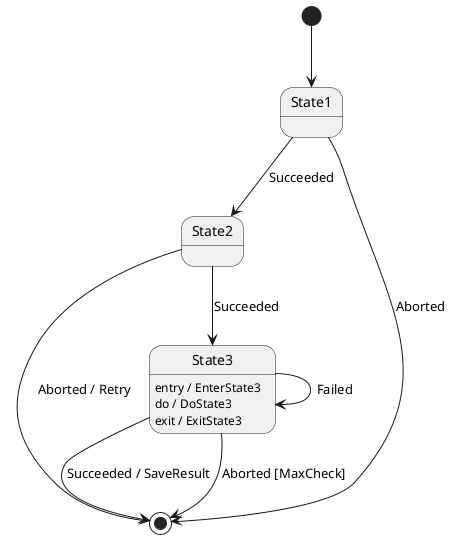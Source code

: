 @startuml
[*] --> State1
State1 --> State2 : Succeeded
State1 --> [*] : Aborted
State3 : entry / EnterState3
State3 : do / DoState3
State3 : exit / ExitState3
State2 --> State3 : Succeeded
State2 --> [*] : Aborted / Retry
State3 --> [*] : Succeeded / SaveResult
State3 --> [*] : Aborted [MaxCheck]
State3 --> State3 : Failed
@enduml
